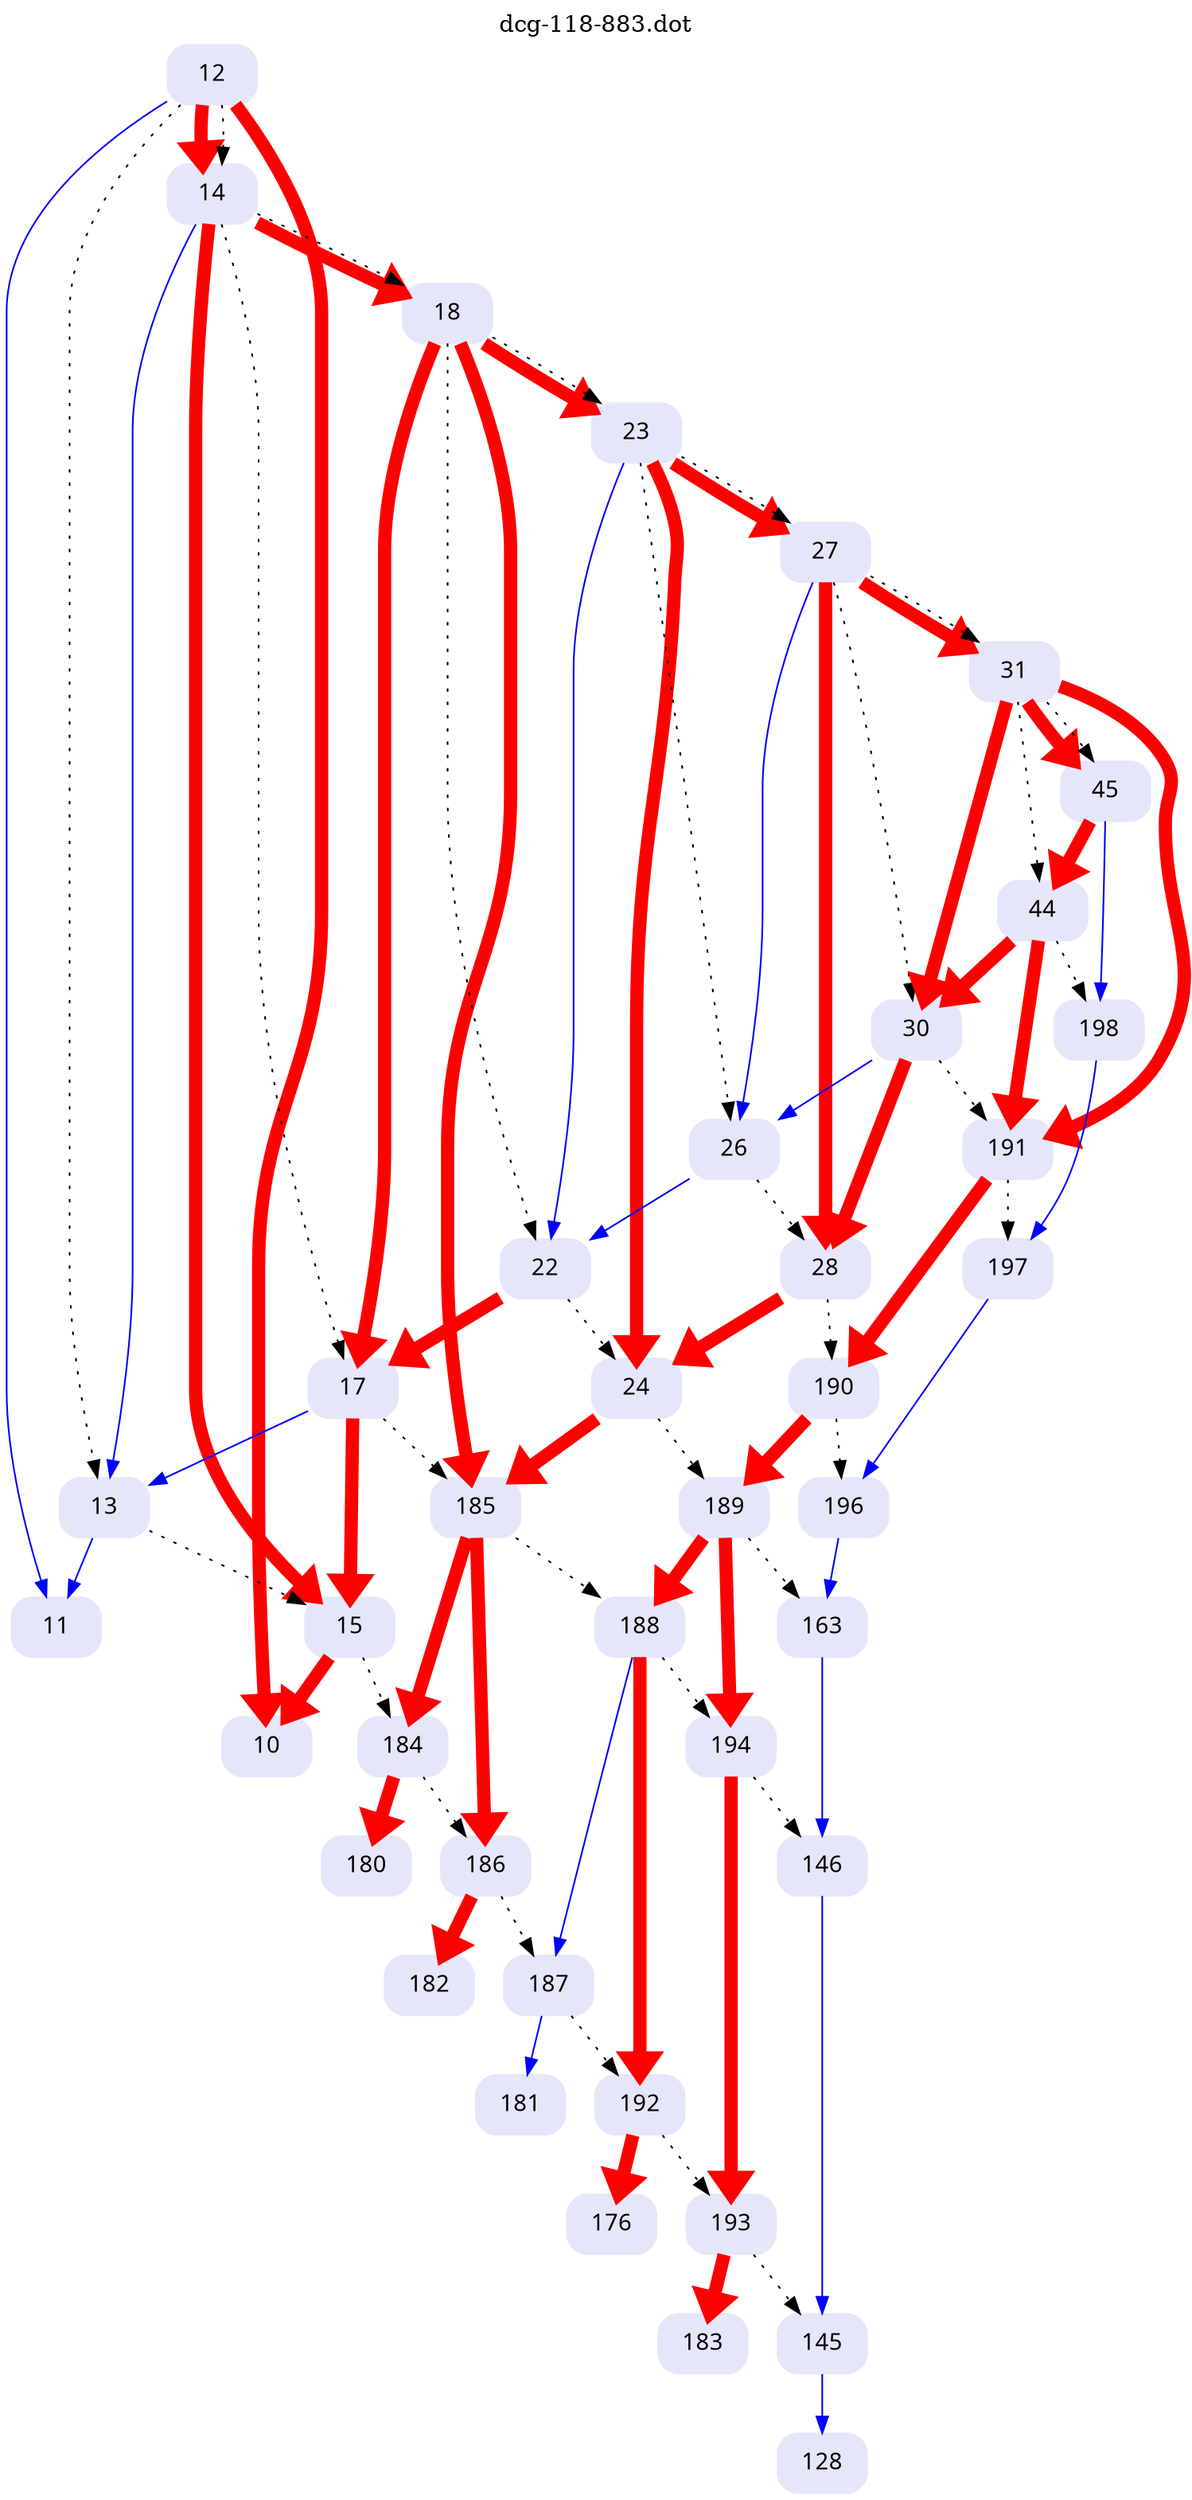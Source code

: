digraph dcg_118 {
  labelloc="t";
  label="dcg-118-883.dot";
  node [fontname="sans-serif"];
  node [shape=box style="rounded,filled"];
  n12 [label="12" color=lavender];
  n12 -> n11 [color=blue penwidth=1];
  n12 -> n10 [color=red penwidth=8];
  n12 -> n14 [color=red penwidth=8];
  n12 -> n13 [style=dotted,label=""];
  n12 -> n14 [style=dotted,label=""];
  n14 [label="14" color=lavender];
  n14 -> n13 [color=blue penwidth=1];
  n14 -> n15 [color=red penwidth=8];
  n14 -> n18 [color=red penwidth=8];
  n14 -> n17 [style=dotted,label=""];
  n14 -> n18 [style=dotted,label=""];
  n18 [label="18" color=lavender];
  n18 -> n17 [color=red penwidth=8];
  n18 -> n185 [color=red penwidth=8];
  n18 -> n23 [color=red penwidth=8];
  n18 -> n22 [style=dotted,label=""];
  n18 -> n23 [style=dotted,label=""];
  n23 [label="23" color=lavender];
  n23 -> n22 [color=blue penwidth=1];
  n23 -> n24 [color=red penwidth=8];
  n23 -> n27 [color=red penwidth=8];
  n23 -> n26 [style=dotted,label=""];
  n23 -> n27 [style=dotted,label=""];
  n27 [label="27" color=lavender];
  n27 -> n26 [color=blue penwidth=1];
  n27 -> n28 [color=red penwidth=8];
  n27 -> n31 [color=red penwidth=8];
  n27 -> n30 [style=dotted,label=""];
  n27 -> n31 [style=dotted,label=""];
  n31 [label="31" color=lavender];
  n31 -> n30 [color=red penwidth=8];
  n31 -> n191 [color=red penwidth=8];
  n31 -> n45 [color=red penwidth=8];
  n31 -> n44 [style=dotted,label=""];
  n31 -> n45 [style=dotted,label=""];
  n45 [label="45" color=lavender];
  n45 -> n44 [color=red penwidth=8];
  n45 -> n198 [color=blue penwidth=1];
  n198 [label="198" color=lavender];
  n198 -> n197 [color=blue penwidth=1];
  n197 [label="197" color=lavender];
  n197 -> n196 [color=blue penwidth=1];
  n196 [label="196" color=lavender];
  n196 -> n163 [color=blue penwidth=1];
  n163 [label="163" color=lavender];
  n163 -> n146 [color=blue penwidth=1];
  n146 [label="146" color=lavender];
  n146 -> n145 [color=blue penwidth=1];
  n145 [label="145" color=lavender];
  n145 -> n128 [color=blue penwidth=1];
  n128 [label="128" color=lavender];
  n44 [label="44" color=lavender];
  n44 -> n30 [color=red penwidth=8];
  n44 -> n191 [color=red penwidth=8];
  n44 -> n198 [style=dotted,label=""];
  n191 [label="191" color=lavender];
  n191 -> n190 [color=red penwidth=8];
  n191 -> n197 [style=dotted,label=""];
  n190 [label="190" color=lavender];
  n190 -> n189 [color=red penwidth=8];
  n190 -> n196 [style=dotted,label=""];
  n189 [label="189" color=lavender];
  n189 -> n188 [color=red penwidth=8];
  n189 -> n194 [color=red penwidth=8];
  n189 -> n163 [style=dotted,label=""];
  n194 [label="194" color=lavender];
  n194 -> n193 [color=red penwidth=8];
  n194 -> n146 [style=dotted,label=""];
  n193 [label="193" color=lavender];
  n193 -> n183 [color=red penwidth=8];
  n193 -> n145 [style=dotted,label=""];
  n183 [label="183" color=lavender];
  n188 [label="188" color=lavender];
  n188 -> n187 [color=blue penwidth=1];
  n188 -> n192 [color=red penwidth=8];
  n188 -> n194 [style=dotted,label=""];
  n192 [label="192" color=lavender];
  n192 -> n176 [color=red penwidth=8];
  n192 -> n193 [style=dotted,label=""];
  n176 [label="176" color=lavender];
  n187 [label="187" color=lavender];
  n187 -> n181 [color=blue penwidth=1];
  n187 -> n192 [style=dotted,label=""];
  n181 [label="181" color=lavender];
  n30 [label="30" color=lavender];
  n30 -> n26 [color=blue penwidth=1];
  n30 -> n28 [color=red penwidth=8];
  n30 -> n191 [style=dotted,label=""];
  n28 [label="28" color=lavender];
  n28 -> n24 [color=red penwidth=8];
  n28 -> n190 [style=dotted,label=""];
  n24 [label="24" color=lavender];
  n24 -> n185 [color=red penwidth=8];
  n24 -> n189 [style=dotted,label=""];
  n185 [label="185" color=lavender];
  n185 -> n184 [color=red penwidth=8];
  n185 -> n186 [color=red penwidth=8];
  n185 -> n188 [style=dotted,label=""];
  n186 [label="186" color=lavender];
  n186 -> n182 [color=red penwidth=8];
  n186 -> n187 [style=dotted,label=""];
  n182 [label="182" color=lavender];
  n184 [label="184" color=lavender];
  n184 -> n180 [color=red penwidth=8];
  n184 -> n186 [style=dotted,label=""];
  n180 [label="180" color=lavender];
  n26 [label="26" color=lavender];
  n26 -> n22 [color=blue penwidth=1];
  n26 -> n28 [style=dotted,label=""];
  n22 [label="22" color=lavender];
  n22 -> n17 [color=red penwidth=8];
  n22 -> n24 [style=dotted,label=""];
  n17 [label="17" color=lavender];
  n17 -> n13 [color=blue penwidth=1];
  n17 -> n15 [color=red penwidth=8];
  n17 -> n185 [style=dotted,label=""];
  n15 [label="15" color=lavender];
  n15 -> n10 [color=red penwidth=8];
  n15 -> n184 [style=dotted,label=""];
  n10 [label="10" color=lavender];
  n13 [label="13" color=lavender];
  n13 -> n11 [color=blue penwidth=1];
  n13 -> n15 [style=dotted,label=""];
  n11 [label="11" color=lavender];
}
